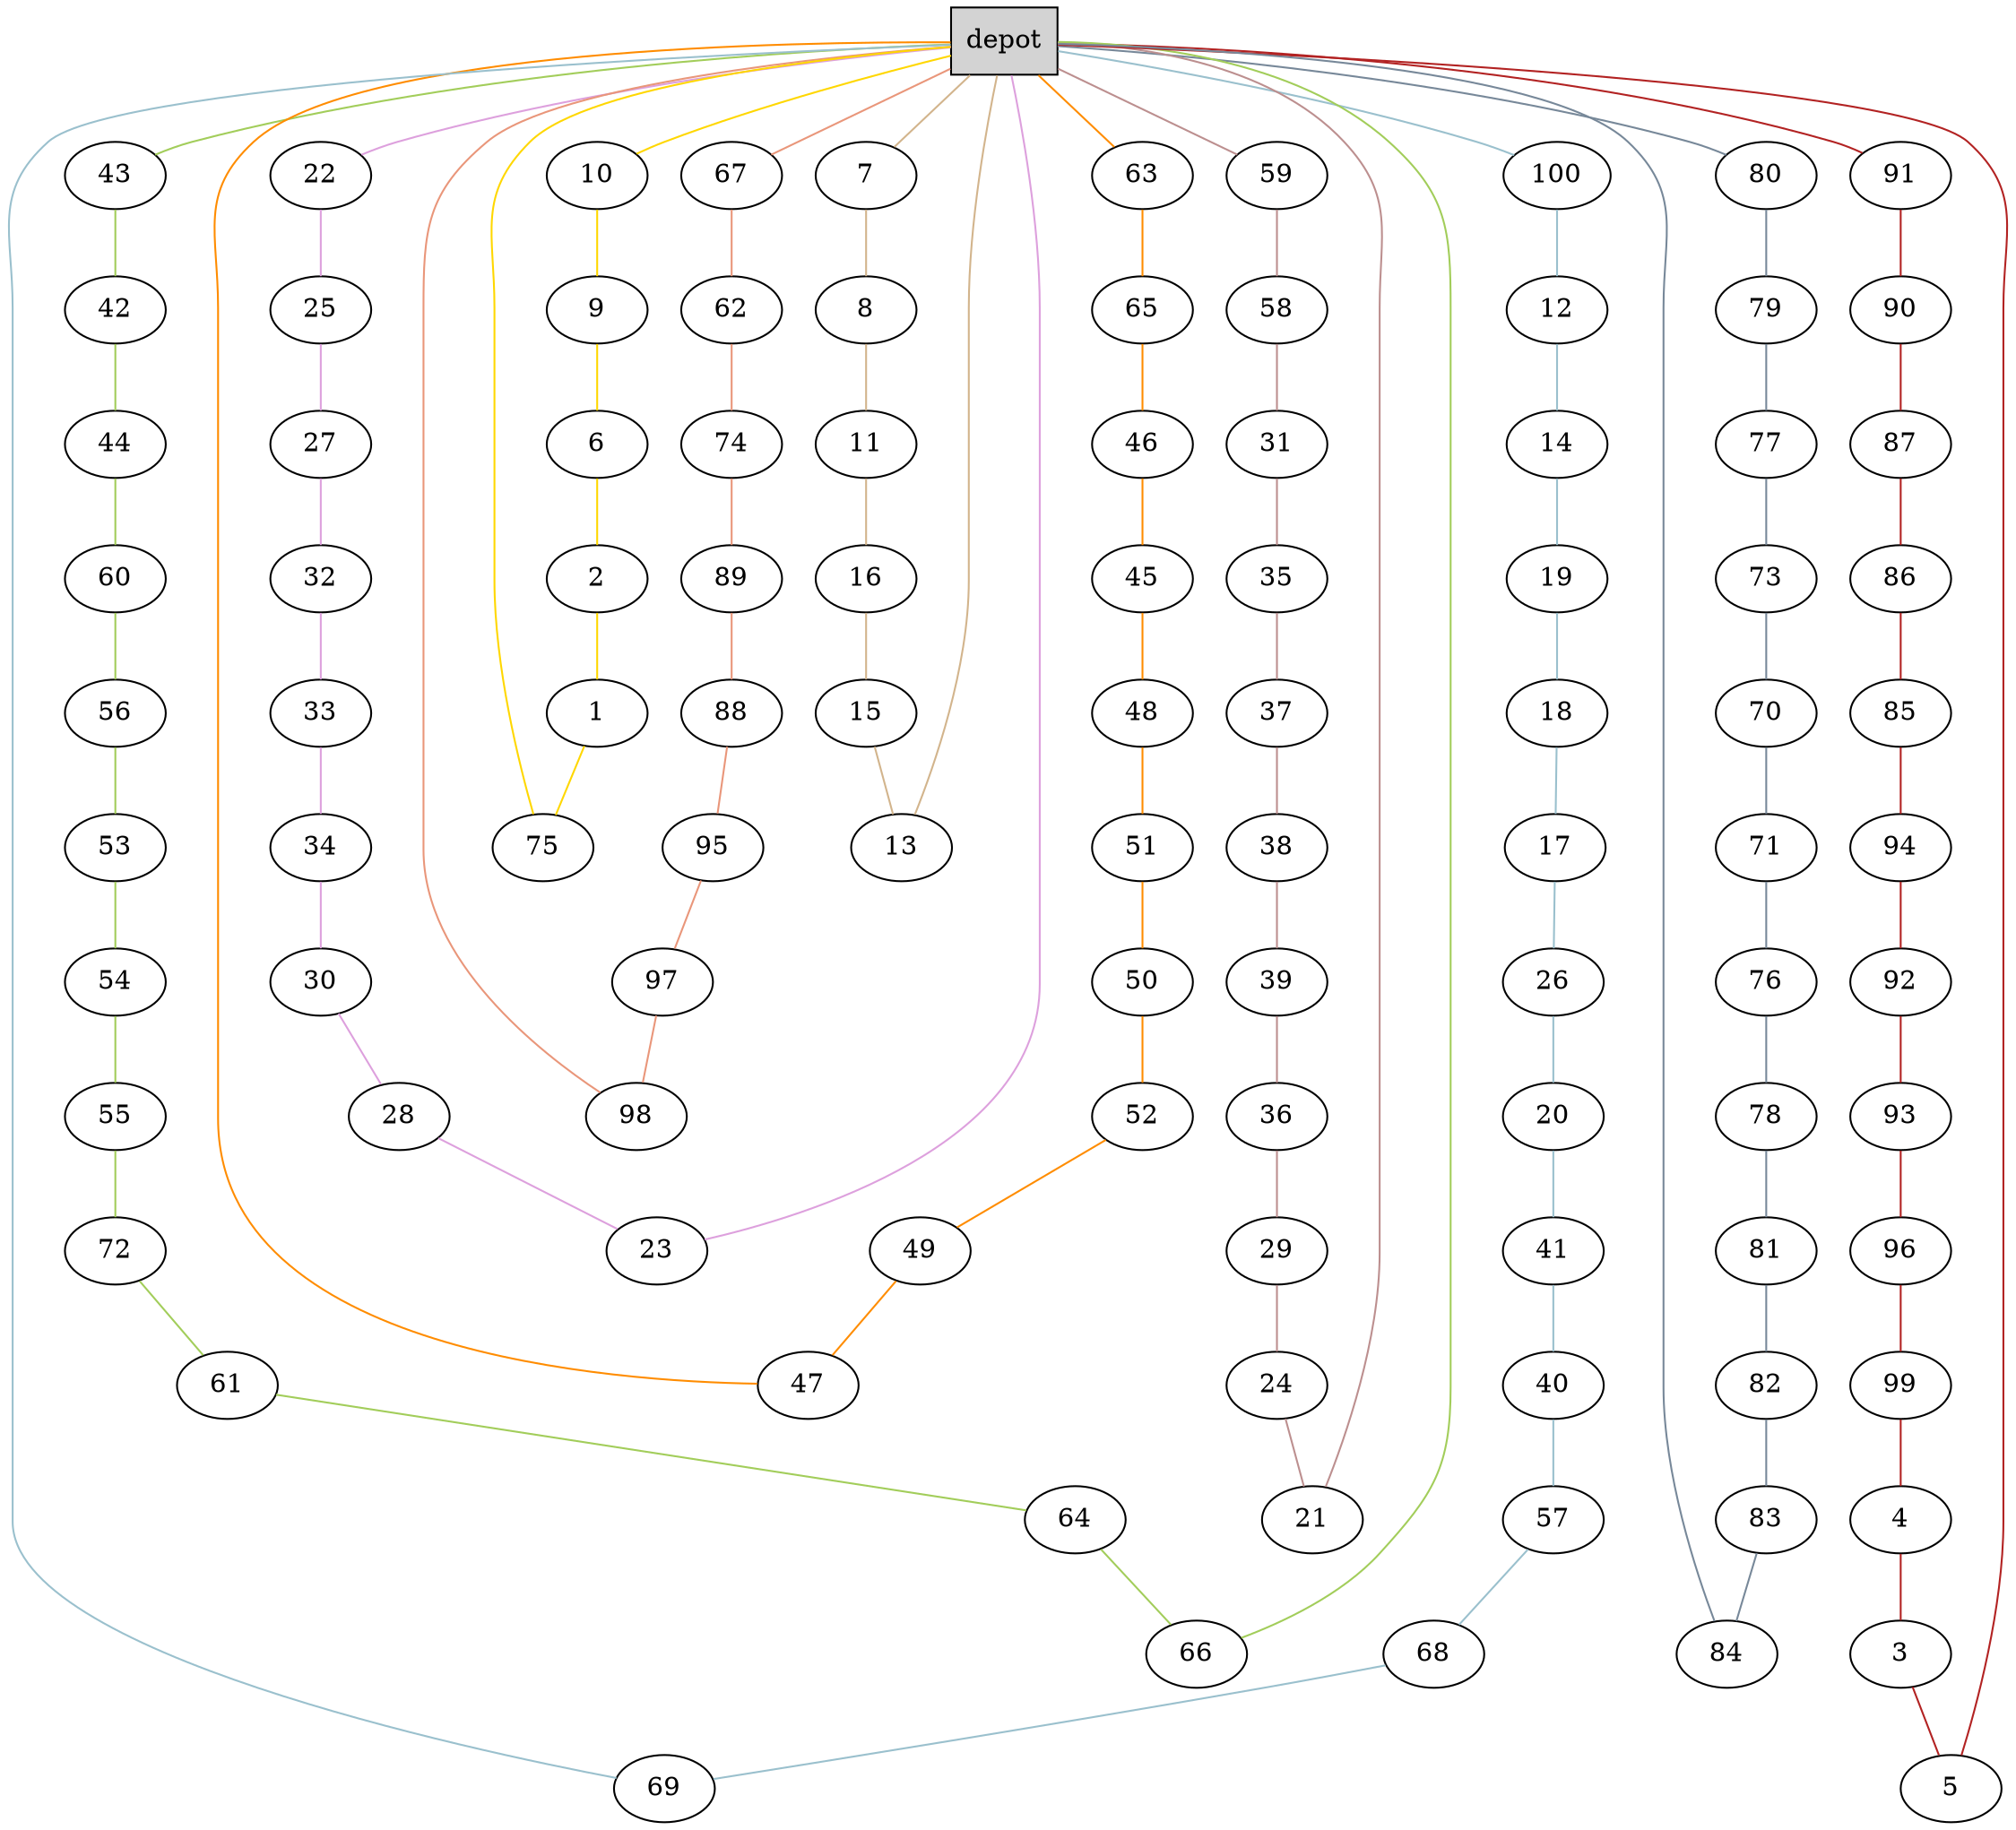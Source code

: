 graph G {
  0[shape = box, label = "depot", style = filled ];
  67[shape = ellipse];
  "0"--"67"[color = darksalmon];
  62[shape = ellipse];
  "67"--"62"[color = darksalmon];
  74[shape = ellipse];
  "62"--"74"[color = darksalmon];
  89[shape = ellipse];
  "74"--"89"[color = darksalmon];
  88[shape = ellipse];
  "89"--"88"[color = darksalmon];
  95[shape = ellipse];
  "88"--"95"[color = darksalmon];
  97[shape = ellipse];
  "95"--"97"[color = darksalmon];
  98[shape = ellipse];
  "97"--"98"[color = darksalmon];
  "98"--"0"[color = darksalmon];
  10[shape = ellipse];
  "0"--"10"[color = gold];
  9[shape = ellipse];
  "10"--"9"[color = gold];
  6[shape = ellipse];
  "9"--"6"[color = gold];
  2[shape = ellipse];
  "6"--"2"[color = gold];
  1[shape = ellipse];
  "2"--"1"[color = gold];
  75[shape = ellipse];
  "1"--"75"[color = gold];
  "75"--"0"[color = gold];
  22[shape = ellipse];
  "0"--"22"[color = plum];
  25[shape = ellipse];
  "22"--"25"[color = plum];
  27[shape = ellipse];
  "25"--"27"[color = plum];
  32[shape = ellipse];
  "27"--"32"[color = plum];
  33[shape = ellipse];
  "32"--"33"[color = plum];
  34[shape = ellipse];
  "33"--"34"[color = plum];
  30[shape = ellipse];
  "34"--"30"[color = plum];
  28[shape = ellipse];
  "30"--"28"[color = plum];
  23[shape = ellipse];
  "28"--"23"[color = plum];
  "23"--"0"[color = plum];
  7[shape = ellipse];
  "0"--"7"[color = tan];
  8[shape = ellipse];
  "7"--"8"[color = tan];
  11[shape = ellipse];
  "8"--"11"[color = tan];
  16[shape = ellipse];
  "11"--"16"[color = tan];
  15[shape = ellipse];
  "16"--"15"[color = tan];
  13[shape = ellipse];
  "15"--"13"[color = tan];
  "13"--"0"[color = tan];
  63[shape = ellipse];
  "0"--"63"[color = darkorange];
  65[shape = ellipse];
  "63"--"65"[color = darkorange];
  46[shape = ellipse];
  "65"--"46"[color = darkorange];
  45[shape = ellipse];
  "46"--"45"[color = darkorange];
  48[shape = ellipse];
  "45"--"48"[color = darkorange];
  51[shape = ellipse];
  "48"--"51"[color = darkorange];
  50[shape = ellipse];
  "51"--"50"[color = darkorange];
  52[shape = ellipse];
  "50"--"52"[color = darkorange];
  49[shape = ellipse];
  "52"--"49"[color = darkorange];
  47[shape = ellipse];
  "49"--"47"[color = darkorange];
  "47"--"0"[color = darkorange];
  59[shape = ellipse];
  "0"--"59"[color = rosybrown];
  58[shape = ellipse];
  "59"--"58"[color = rosybrown];
  31[shape = ellipse];
  "58"--"31"[color = rosybrown];
  35[shape = ellipse];
  "31"--"35"[color = rosybrown];
  37[shape = ellipse];
  "35"--"37"[color = rosybrown];
  38[shape = ellipse];
  "37"--"38"[color = rosybrown];
  39[shape = ellipse];
  "38"--"39"[color = rosybrown];
  36[shape = ellipse];
  "39"--"36"[color = rosybrown];
  29[shape = ellipse];
  "36"--"29"[color = rosybrown];
  24[shape = ellipse];
  "29"--"24"[color = rosybrown];
  21[shape = ellipse];
  "24"--"21"[color = rosybrown];
  "21"--"0"[color = rosybrown];
  43[shape = ellipse];
  "0"--"43"[color = darkolivegreen3];
  42[shape = ellipse];
  "43"--"42"[color = darkolivegreen3];
  44[shape = ellipse];
  "42"--"44"[color = darkolivegreen3];
  60[shape = ellipse];
  "44"--"60"[color = darkolivegreen3];
  56[shape = ellipse];
  "60"--"56"[color = darkolivegreen3];
  53[shape = ellipse];
  "56"--"53"[color = darkolivegreen3];
  54[shape = ellipse];
  "53"--"54"[color = darkolivegreen3];
  55[shape = ellipse];
  "54"--"55"[color = darkolivegreen3];
  72[shape = ellipse];
  "55"--"72"[color = darkolivegreen3];
  61[shape = ellipse];
  "72"--"61"[color = darkolivegreen3];
  64[shape = ellipse];
  "61"--"64"[color = darkolivegreen3];
  66[shape = ellipse];
  "64"--"66"[color = darkolivegreen3];
  "66"--"0"[color = darkolivegreen3];
  100[shape = ellipse];
  "0"--"100"[color = lightblue3];
  12[shape = ellipse];
  "100"--"12"[color = lightblue3];
  14[shape = ellipse];
  "12"--"14"[color = lightblue3];
  19[shape = ellipse];
  "14"--"19"[color = lightblue3];
  18[shape = ellipse];
  "19"--"18"[color = lightblue3];
  17[shape = ellipse];
  "18"--"17"[color = lightblue3];
  26[shape = ellipse];
  "17"--"26"[color = lightblue3];
  20[shape = ellipse];
  "26"--"20"[color = lightblue3];
  41[shape = ellipse];
  "20"--"41"[color = lightblue3];
  40[shape = ellipse];
  "41"--"40"[color = lightblue3];
  57[shape = ellipse];
  "40"--"57"[color = lightblue3];
  68[shape = ellipse];
  "57"--"68"[color = lightblue3];
  69[shape = ellipse];
  "68"--"69"[color = lightblue3];
  "69"--"0"[color = lightblue3];
  91[shape = ellipse];
  "0"--"91"[color = firebrick];
  90[shape = ellipse];
  "91"--"90"[color = firebrick];
  87[shape = ellipse];
  "90"--"87"[color = firebrick];
  86[shape = ellipse];
  "87"--"86"[color = firebrick];
  85[shape = ellipse];
  "86"--"85"[color = firebrick];
  94[shape = ellipse];
  "85"--"94"[color = firebrick];
  92[shape = ellipse];
  "94"--"92"[color = firebrick];
  93[shape = ellipse];
  "92"--"93"[color = firebrick];
  96[shape = ellipse];
  "93"--"96"[color = firebrick];
  99[shape = ellipse];
  "96"--"99"[color = firebrick];
  4[shape = ellipse];
  "99"--"4"[color = firebrick];
  3[shape = ellipse];
  "4"--"3"[color = firebrick];
  5[shape = ellipse];
  "3"--"5"[color = firebrick];
  "5"--"0"[color = firebrick];
  80[shape = ellipse];
  "0"--"80"[color = lightslategray];
  79[shape = ellipse];
  "80"--"79"[color = lightslategray];
  77[shape = ellipse];
  "79"--"77"[color = lightslategray];
  73[shape = ellipse];
  "77"--"73"[color = lightslategray];
  70[shape = ellipse];
  "73"--"70"[color = lightslategray];
  71[shape = ellipse];
  "70"--"71"[color = lightslategray];
  76[shape = ellipse];
  "71"--"76"[color = lightslategray];
  78[shape = ellipse];
  "76"--"78"[color = lightslategray];
  81[shape = ellipse];
  "78"--"81"[color = lightslategray];
  82[shape = ellipse];
  "81"--"82"[color = lightslategray];
  83[shape = ellipse];
  "82"--"83"[color = lightslategray];
  84[shape = ellipse];
  "83"--"84"[color = lightslategray];
  "84"--"0"[color = lightslategray];
}
